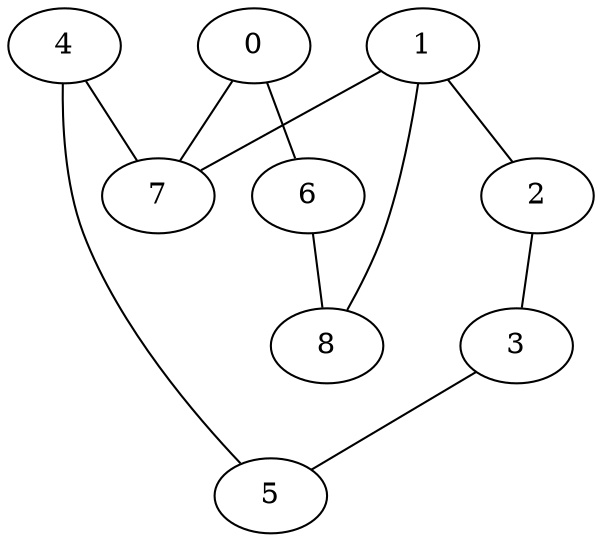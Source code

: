 graph "sampletest150-mod4_image1.bmp" {
	0	 [type=corner,
		x=84,
		y=412];
	6	 [type=corner,
		x=66,
		y=51];
	0 -- 6	 [angle0="1.52",
		frequency=1,
		type0=line];
	7	 [type=intersection,
		x=93,
		y=397];
	0 -- 7	 [angle0="-1.03",
		frequency=1,
		type0=line];
	1	 [type=intersection,
		x=439,
		y=406];
	2	 [type=corner,
		x=458,
		y=433];
	1 -- 2	 [angle0=".96",
		frequency=1,
		type0=line];
	1 -- 7	 [angle0=".03",
		frequency=1,
		type0=line];
	8	 [type=corner,
		x=449,
		y=65];
	1 -- 8	 [angle0="-1.54",
		frequency=1,
		type0=line];
	3	 [type=corner,
		x=446,
		y=463];
	2 -- 3	 [angle0="-1.19",
		frequency=1,
		type0=line];
	5	 [type=corner,
		x=77,
		y=455];
	3 -- 5	 [angle0=".02",
		frequency=1,
		type0=line];
	4	 [type=corner,
		x=87,
		y=427];
	4 -- 5	 [angle0="-1.23",
		frequency=1,
		type0=line];
	4 -- 7	 [angle0="-1.37",
		frequency=1,
		type0=line];
	6 -- 8	 [angle0=".04",
		frequency=1,
		type0=line];
}
